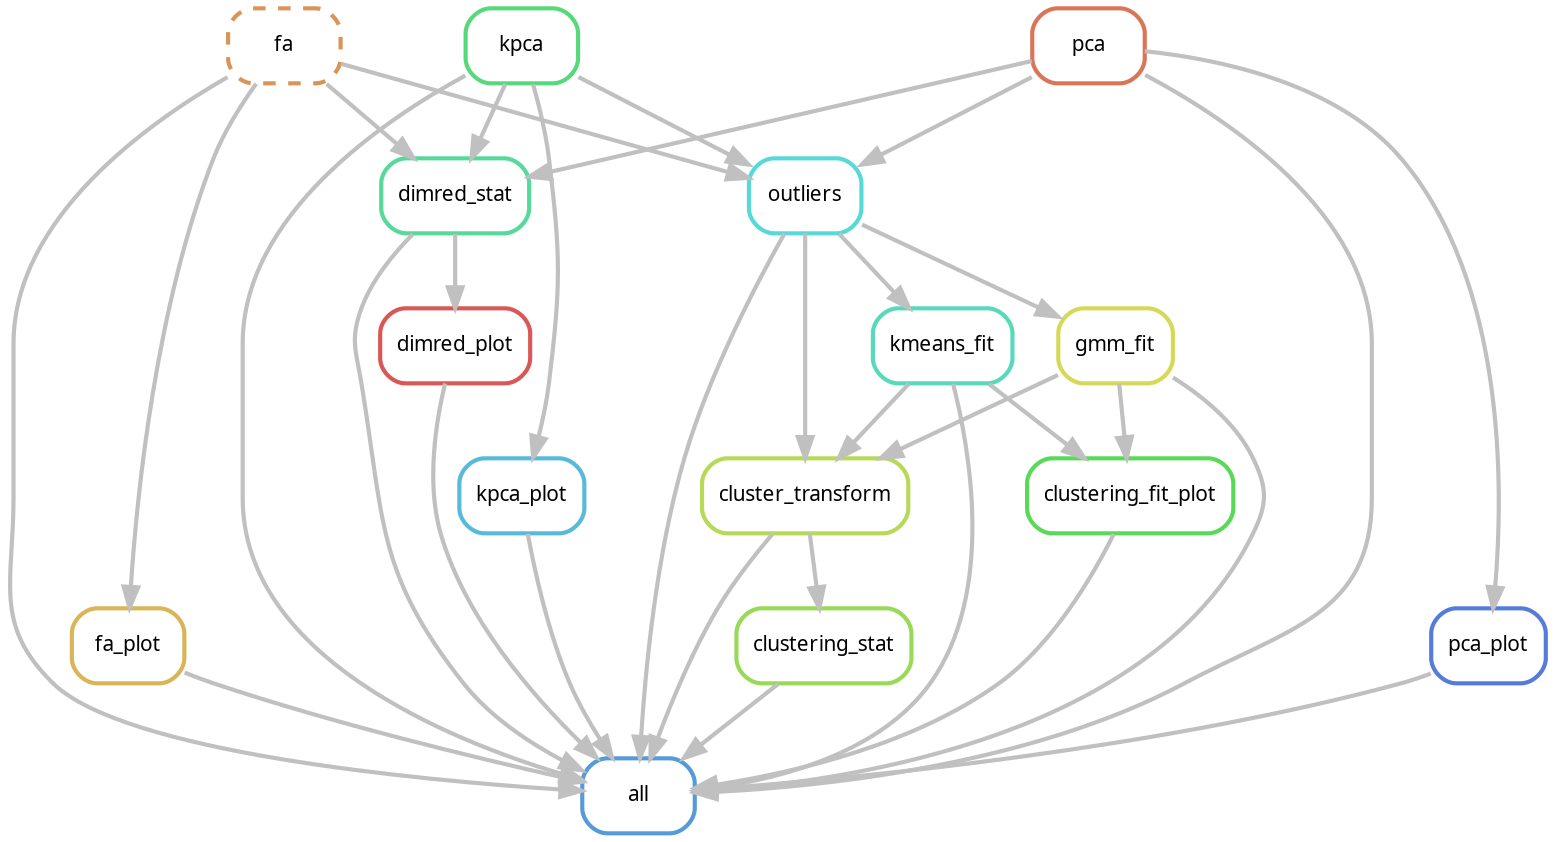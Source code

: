digraph snakemake_dag {
    graph[bgcolor=white, margin=0];
    node[shape=box, style=rounded, fontname=sans,                 fontsize=10, penwidth=2];
    edge[penwidth=2, color=grey];
	0[label = "all", color = "0.58 0.6 0.85", style="rounded"];
	1[label = "gmm_fit", color = "0.17 0.6 0.85", style="rounded"];
	2[label = "dimred_stat", color = "0.42 0.6 0.85", style="rounded"];
	3[label = "cluster_transform", color = "0.21 0.6 0.85", style="rounded"];
	4[label = "clustering_stat", color = "0.25 0.6 0.85", style="rounded"];
	5[label = "kpca_plot", color = "0.54 0.6 0.85", style="rounded"];
	6[label = "fa", color = "0.08 0.6 0.85", style="rounded,dashed"];
	7[label = "pca", color = "0.04 0.6 0.85", style="rounded"];
	8[label = "fa_plot", color = "0.12 0.6 0.85", style="rounded"];
	9[label = "outliers", color = "0.50 0.6 0.85", style="rounded"];
	10[label = "kpca", color = "0.38 0.6 0.85", style="rounded"];
	11[label = "dimred_plot", color = "0.00 0.6 0.85", style="rounded"];
	12[label = "clustering_fit_plot", color = "0.33 0.6 0.85", style="rounded"];
	13[label = "kmeans_fit", color = "0.46 0.6 0.85", style="rounded"];
	14[label = "pca_plot", color = "0.62 0.6 0.85", style="rounded"];
	1 -> 0
	2 -> 0
	3 -> 0
	4 -> 0
	5 -> 0
	6 -> 0
	7 -> 0
	8 -> 0
	9 -> 0
	10 -> 0
	11 -> 0
	12 -> 0
	13 -> 0
	14 -> 0
	9 -> 1
	7 -> 2
	6 -> 2
	10 -> 2
	13 -> 3
	9 -> 3
	1 -> 3
	3 -> 4
	10 -> 5
	6 -> 8
	7 -> 9
	6 -> 9
	10 -> 9
	2 -> 11
	13 -> 12
	1 -> 12
	9 -> 13
	7 -> 14
}            
